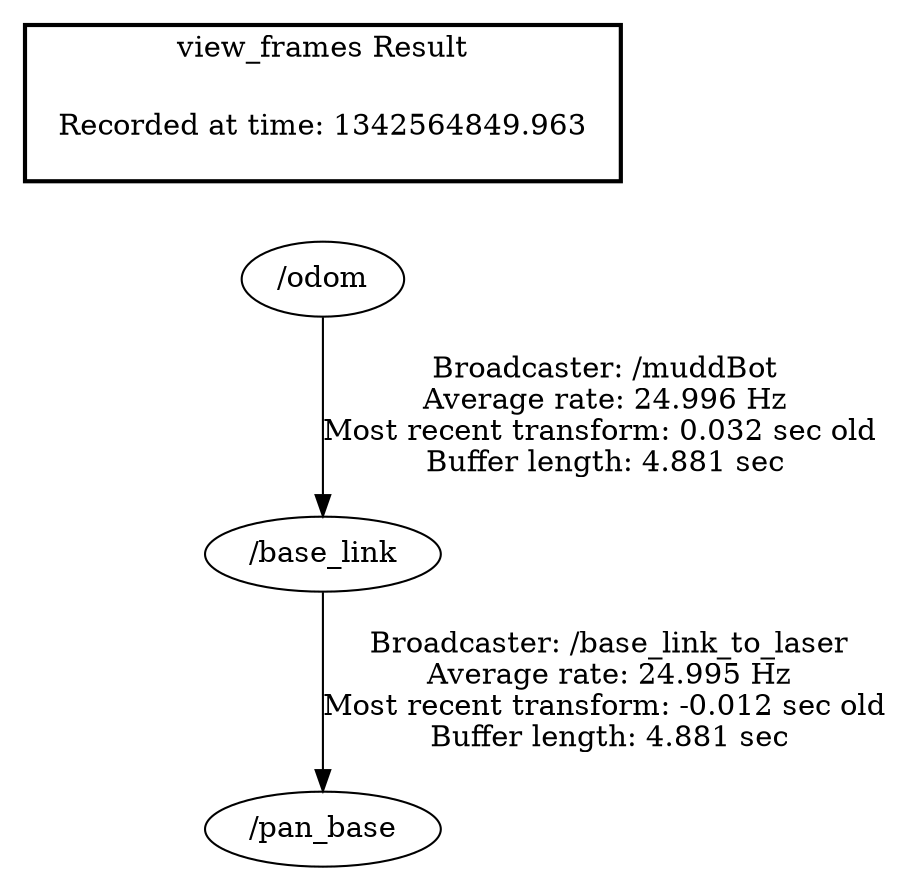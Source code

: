 digraph G {
"/odom" -> "/base_link"[label="Broadcaster: /muddBot\nAverage rate: 24.996 Hz\nMost recent transform: 0.032 sec old \nBuffer length: 4.881 sec\n"];
"/base_link" -> "/pan_base"[label="Broadcaster: /base_link_to_laser\nAverage rate: 24.995 Hz\nMost recent transform: -0.012 sec old \nBuffer length: 4.881 sec\n"];
edge [style=invis];
 subgraph cluster_legend { style=bold; color=black; label ="view_frames Result";
"Recorded at time: 1342564849.963"[ shape=plaintext ] ;
 }->"/odom";
}
